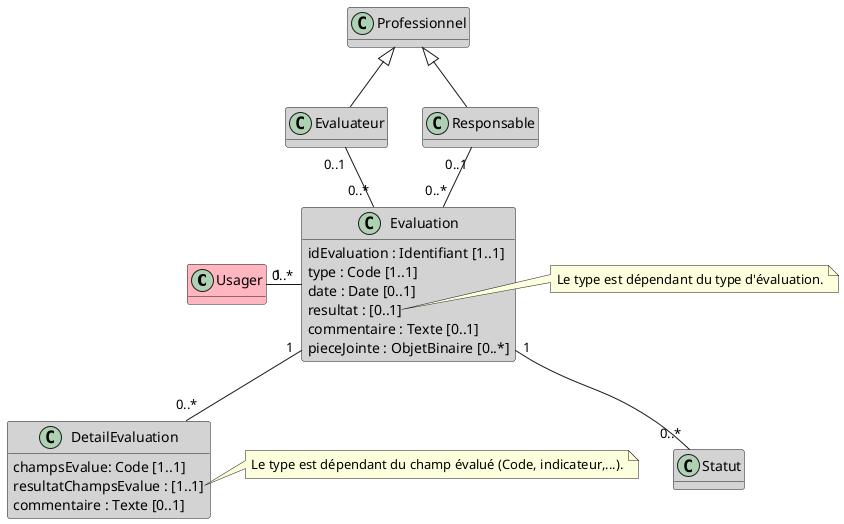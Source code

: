 @startuml

hide empty methods

class Usager #LightPink

class Evaluateur #LightGray

class Responsable #LightGray

class Professionnel #LightGray

class Statut #LightGray

class Evaluation #LightGray {
    idEvaluation : Identifiant [1..1]
    type : Code [1..1]
    date : Date [0..1]
    resultat : [0..1]
    commentaire : Texte [0..1]
    pieceJointe : ObjetBinaire [0..*]
}

note right of Evaluation::resultat
  Le type est dépendant du type d'évaluation.
end note

class DetailEvaluation #LightGray {
    champsEvalue: Code [1..1]
    resultatChampsEvalue : [1..1]
    commentaire : Texte [0..1]
}

note right of DetailEvaluation::resultatChampsEvalue
  Le type est dépendant du champ évalué (Code, indicateur,...).
end note

Professionnel <|-- Evaluateur
Professionnel <|-- Responsable
Evaluateur "0..1" -- "0..*" Evaluation
Responsable "0..1" -- "0..*" Evaluation
Usager "1" - "0..*" Evaluation
Evaluation "1" -- "0..*" DetailEvaluation
Evaluation "1" -- "0..*" Statut

@enduml